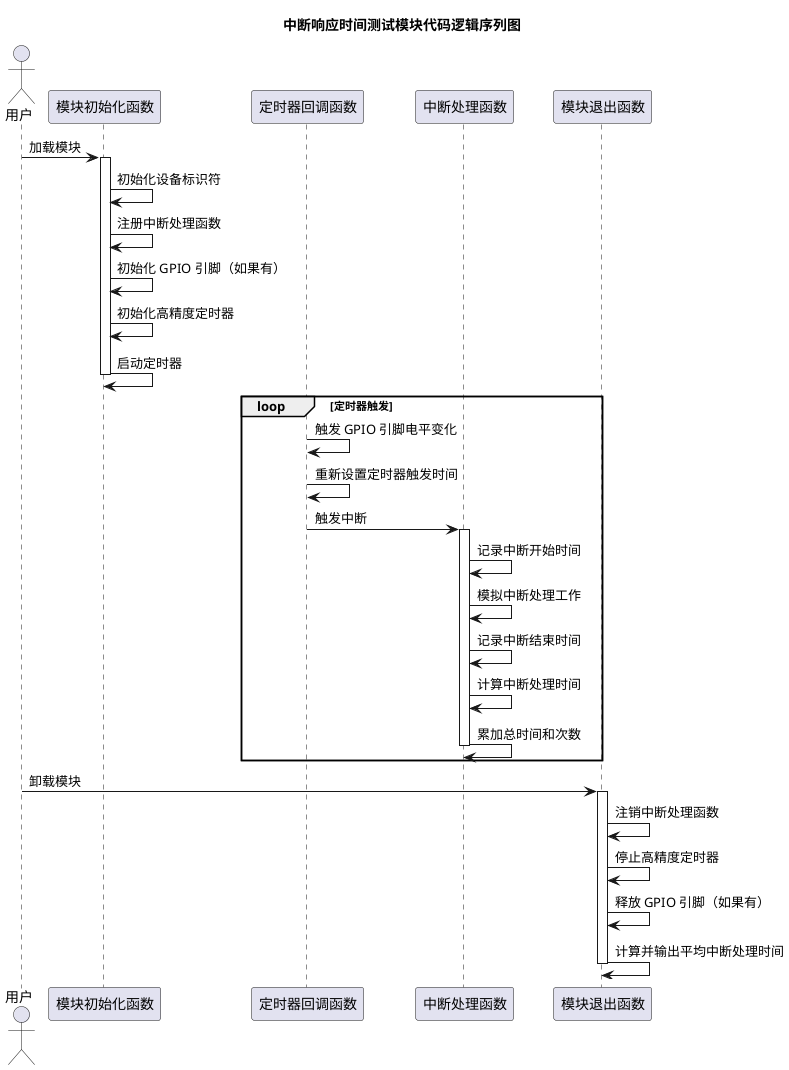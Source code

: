 @startuml
title 中断响应时间测试模块代码逻辑序列图

actor 用户
participant 模块初始化函数 as init
participant 定时器回调函数 as timer_cb
participant 中断处理函数 as irq_handler
participant 模块退出函数 as exit

用户 -> init: 加载模块
activate init
init -> init: 初始化设备标识符
init -> init: 注册中断处理函数
init -> init: 初始化 GPIO 引脚（如果有）
init -> init: 初始化高精度定时器
init -> init: 启动定时器
deactivate init

loop 定时器触发
    timer_cb -> timer_cb: 触发 GPIO 引脚电平变化
    timer_cb -> timer_cb: 重新设置定时器触发时间
    timer_cb -> irq_handler: 触发中断
    activate irq_handler
    irq_handler -> irq_handler: 记录中断开始时间
    irq_handler -> irq_handler: 模拟中断处理工作
    irq_handler -> irq_handler: 记录中断结束时间
    irq_handler -> irq_handler: 计算中断处理时间
    irq_handler -> irq_handler: 累加总时间和次数
    deactivate irq_handler
end

用户 -> exit: 卸载模块
activate exit
exit -> exit: 注销中断处理函数
exit -> exit: 停止高精度定时器
exit -> exit: 释放 GPIO 引脚（如果有）
exit -> exit: 计算并输出平均中断处理时间
deactivate exit

@enduml